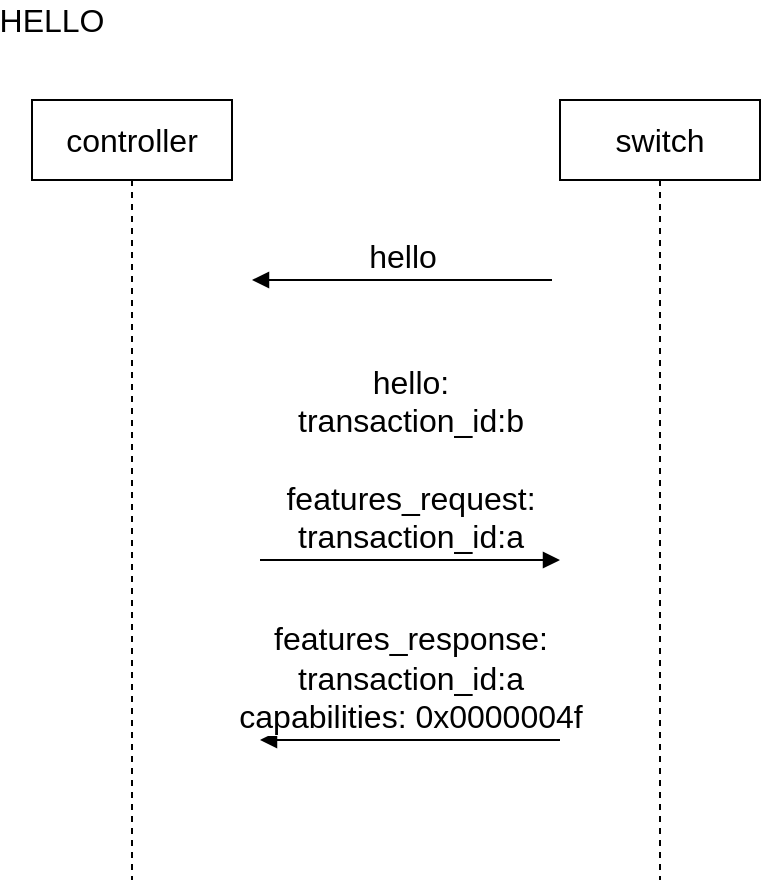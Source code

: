 <mxfile version="13.8.1" type="github">
  <diagram id="UMa7nYm3q3nScmQRocwT" name="第 1 页">
    <mxGraphModel dx="1035" dy="594" grid="1" gridSize="10" guides="1" tooltips="1" connect="1" arrows="1" fold="1" page="1" pageScale="1" pageWidth="827" pageHeight="1169" math="0" shadow="0">
      <root>
        <mxCell id="0" />
        <mxCell id="1" parent="0" />
        <mxCell id="kwyds3jAmrTVfxzxvcwC-1" value="HELLO" style="text;html=1;strokeColor=none;fillColor=none;align=center;verticalAlign=middle;whiteSpace=wrap;rounded=0;fontSize=16;" vertex="1" parent="1">
          <mxGeometry x="140" y="120" width="40" height="20" as="geometry" />
        </mxCell>
        <mxCell id="kwyds3jAmrTVfxzxvcwC-3" value="controller" style="shape=umlLifeline;perimeter=lifelinePerimeter;whiteSpace=wrap;html=1;container=1;collapsible=0;recursiveResize=0;outlineConnect=0;fontSize=16;" vertex="1" parent="1">
          <mxGeometry x="150" y="170" width="100" height="390" as="geometry" />
        </mxCell>
        <mxCell id="kwyds3jAmrTVfxzxvcwC-4" value="switch" style="shape=umlLifeline;perimeter=lifelinePerimeter;whiteSpace=wrap;html=1;container=1;collapsible=0;recursiveResize=0;outlineConnect=0;fontSize=16;" vertex="1" parent="1">
          <mxGeometry x="414" y="170" width="100" height="390" as="geometry" />
        </mxCell>
        <mxCell id="kwyds3jAmrTVfxzxvcwC-9" value="hello" style="html=1;verticalAlign=bottom;endArrow=block;fontSize=16;" edge="1" parent="1">
          <mxGeometry width="80" relative="1" as="geometry">
            <mxPoint x="410" y="260" as="sourcePoint" />
            <mxPoint x="260" y="260" as="targetPoint" />
          </mxGeometry>
        </mxCell>
        <mxCell id="kwyds3jAmrTVfxzxvcwC-10" value="hello:&lt;br&gt;transaction_id:b&lt;br&gt;&lt;br&gt;features_request:&lt;br&gt;transaction_id:a" style="html=1;verticalAlign=bottom;endArrow=block;fontSize=16;" edge="1" parent="1">
          <mxGeometry width="80" relative="1" as="geometry">
            <mxPoint x="264" y="400" as="sourcePoint" />
            <mxPoint x="414" y="400" as="targetPoint" />
          </mxGeometry>
        </mxCell>
        <mxCell id="kwyds3jAmrTVfxzxvcwC-11" value="features_response:&lt;br&gt;transaction_id:a&lt;br&gt;capabilities: 0x0000004f" style="html=1;verticalAlign=bottom;endArrow=block;fontSize=16;" edge="1" parent="1">
          <mxGeometry width="80" relative="1" as="geometry">
            <mxPoint x="414" y="490" as="sourcePoint" />
            <mxPoint x="264" y="490" as="targetPoint" />
          </mxGeometry>
        </mxCell>
      </root>
    </mxGraphModel>
  </diagram>
</mxfile>
